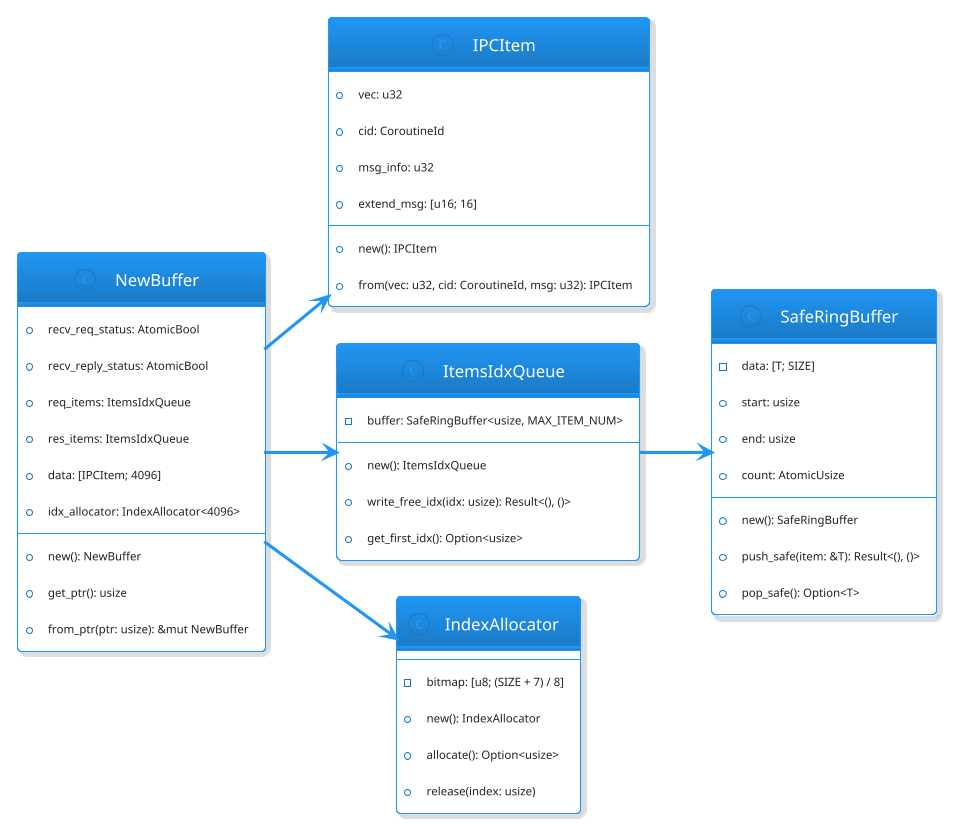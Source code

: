@startuml
!theme materia-outline
skinparam class {
  FontColor white
  FontSize 16
}
left to right direction
class IPCItem {
  +vec: u32
  +cid: CoroutineId
  +msg_info: u32
  +extend_msg: [u16; 16]
  +new(): IPCItem
  +from(vec: u32, cid: CoroutineId, msg: u32): IPCItem
}

class ItemsIdxQueue {
  -buffer: SafeRingBuffer<usize, MAX_ITEM_NUM>
  +new(): ItemsIdxQueue
  +write_free_idx(idx: usize): Result<(), ()>
  +get_first_idx(): Option<usize>
}

class NewBuffer {
  +recv_req_status: AtomicBool
  +recv_reply_status: AtomicBool
  +req_items: ItemsIdxQueue
  +res_items: ItemsIdxQueue 
  +data: [IPCItem; 4096]
  +idx_allocator: IndexAllocator<4096>
  +new(): NewBuffer
  +get_ptr(): usize
  +from_ptr(ptr: usize): &mut NewBuffer
}


' ---------------------- 通用数据结构 ----------------------
class "IndexAllocator" {
  -bitmap: [u8; (SIZE + 7) / 8]
  +new(): IndexAllocator
  +allocate(): Option<usize>
  +release(index: usize)
}

class "SafeRingBuffer" {
  -data: [T; SIZE]
  +start: usize
  +end: usize
  +count: AtomicUsize
  +new(): SafeRingBuffer
  +push_safe(item: &T): Result<(), ()>
  +pop_safe(): Option<T>
}

' ---------------------- 关系连接 ----------------------
ItemsIdxQueue --> SafeRingBuffer
NewBuffer --> ItemsIdxQueue
NewBuffer --> IPCItem
NewBuffer --> IndexAllocator
@enduml
